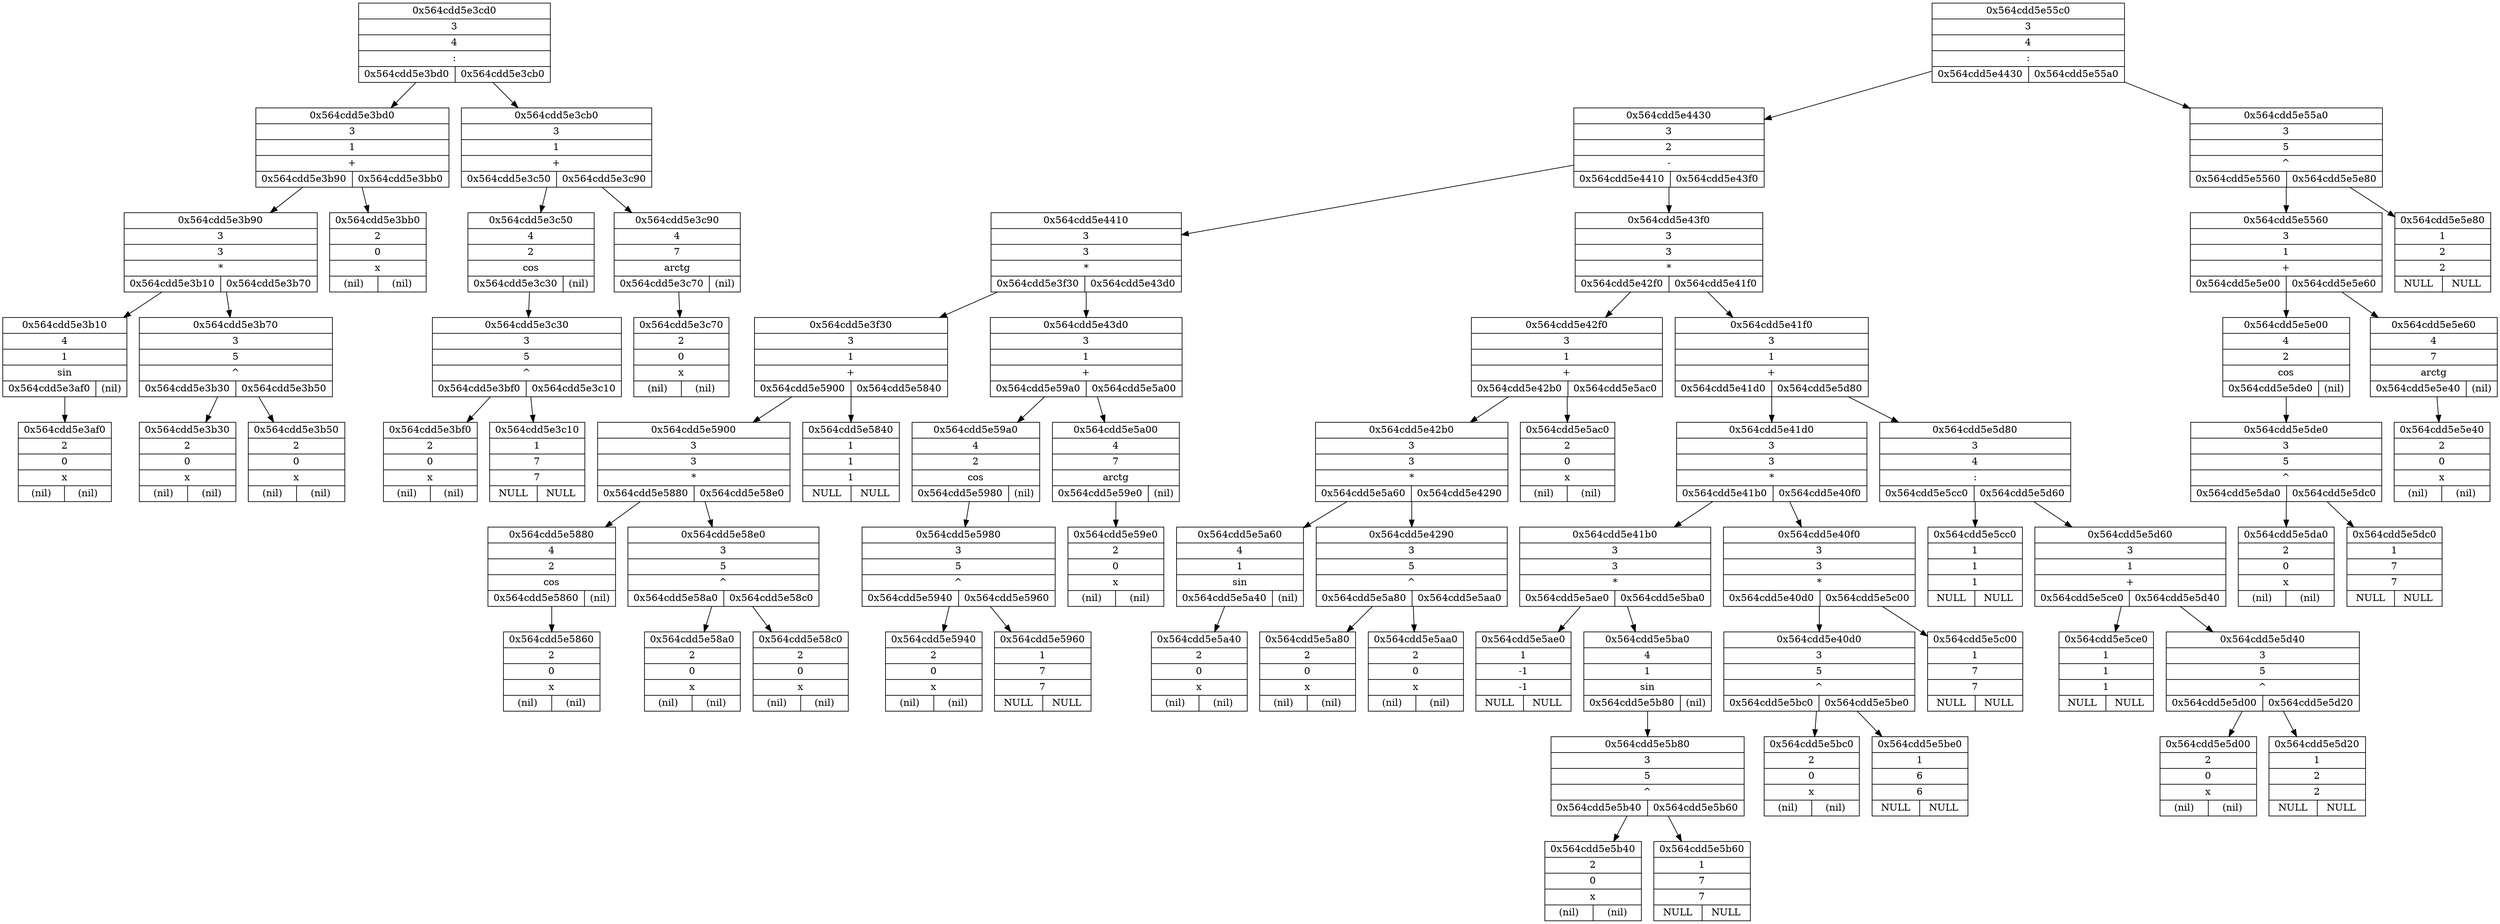 digraph G{
rankdir=HR;
node0x564cdd5e3cd0 [shape=record, label = " {0x564cdd5e3cd0 | 3 | 4 |  :|{0x564cdd5e3bd0 | 0x564cdd5e3cb0}}", rang = 0]
node0x564cdd5e3bd0 [shape=record, label = " {0x564cdd5e3bd0 | 3 | 1 |  +|{0x564cdd5e3b90 | 0x564cdd5e3bb0}}", rang = 1]
node0x564cdd5e3b90 [shape=record, label = " {0x564cdd5e3b90 | 3 | 3 |  *|{0x564cdd5e3b10 | 0x564cdd5e3b70}}", rang = 2]
node0x564cdd5e3b10 [shape=record, label = " {0x564cdd5e3b10 | 4 | 1 | sin|{0x564cdd5e3af0 | (nil)}}", rang = 3]
node0x564cdd5e3af0 [shape=record, label = " {0x564cdd5e3af0 | 2 | 0 |  x|{(nil) | (nil)}}", rang = 4]
node0x564cdd5e3b70 [shape=record, label = " {0x564cdd5e3b70 | 3 | 5 |  ^|{0x564cdd5e3b30 | 0x564cdd5e3b50}}", rang = 3]
node0x564cdd5e3b30 [shape=record, label = " {0x564cdd5e3b30 | 2 | 0 |  x|{(nil) | (nil)}}", rang = 4]
node0x564cdd5e3b50 [shape=record, label = " {0x564cdd5e3b50 | 2 | 0 |  x|{(nil) | (nil)}}", rang = 4]
node0x564cdd5e3bb0 [shape=record, label = " {0x564cdd5e3bb0 | 2 | 0 |  x|{(nil) | (nil)}}", rang = 2]
node0x564cdd5e3cb0 [shape=record, label = " {0x564cdd5e3cb0 | 3 | 1 |  +|{0x564cdd5e3c50 | 0x564cdd5e3c90}}", rang = 1]
node0x564cdd5e3c50 [shape=record, label = " {0x564cdd5e3c50 | 4 | 2 | cos|{0x564cdd5e3c30 | (nil)}}", rang = 2]
node0x564cdd5e3c30 [shape=record, label = " {0x564cdd5e3c30 | 3 | 5 |  ^|{0x564cdd5e3bf0 | 0x564cdd5e3c10}}", rang = 3]
node0x564cdd5e3bf0 [shape=record, label = " {0x564cdd5e3bf0 | 2 | 0 |  x|{(nil) | (nil)}}", rang = 4]
node0x564cdd5e3c10 [shape=record, label = " {0x564cdd5e3c10 | 1 | 7 |  7|{NULL | NULL}}", rang = 4]
node0x564cdd5e3c90 [shape=record, label = " {0x564cdd5e3c90 | 4 | 7 | arctg|{0x564cdd5e3c70 | (nil)}}", rang = 2]
node0x564cdd5e3c70 [shape=record, label = " {0x564cdd5e3c70 | 2 | 0 |  x|{(nil) | (nil)}}", rang = 3]
node0x564cdd5e55c0 [shape=record, label = " {0x564cdd5e55c0 | 3 | 4 |  :|{0x564cdd5e4430 | 0x564cdd5e55a0}}", rang = 0]
node0x564cdd5e4430 [shape=record, label = " {0x564cdd5e4430 | 3 | 2 |  -|{0x564cdd5e4410 | 0x564cdd5e43f0}}", rang = 1]
node0x564cdd5e4410 [shape=record, label = " {0x564cdd5e4410 | 3 | 3 |  *|{0x564cdd5e3f30 | 0x564cdd5e43d0}}", rang = 2]
node0x564cdd5e3f30 [shape=record, label = " {0x564cdd5e3f30 | 3 | 1 |  +|{0x564cdd5e5900 | 0x564cdd5e5840}}", rang = 3]
node0x564cdd5e5900 [shape=record, label = " {0x564cdd5e5900 | 3 | 3 |  *|{0x564cdd5e5880 | 0x564cdd5e58e0}}", rang = 4]
node0x564cdd5e5880 [shape=record, label = " {0x564cdd5e5880 | 4 | 2 | cos|{0x564cdd5e5860 | (nil)}}", rang = 5]
node0x564cdd5e5860 [shape=record, label = " {0x564cdd5e5860 | 2 | 0 |  x|{(nil) | (nil)}}", rang = 6]
node0x564cdd5e58e0 [shape=record, label = " {0x564cdd5e58e0 | 3 | 5 |  ^|{0x564cdd5e58a0 | 0x564cdd5e58c0}}", rang = 5]
node0x564cdd5e58a0 [shape=record, label = " {0x564cdd5e58a0 | 2 | 0 |  x|{(nil) | (nil)}}", rang = 6]
node0x564cdd5e58c0 [shape=record, label = " {0x564cdd5e58c0 | 2 | 0 |  x|{(nil) | (nil)}}", rang = 6]
node0x564cdd5e5840 [shape=record, label = " {0x564cdd5e5840 | 1 | 1 |  1|{NULL | NULL}}", rang = 4]
node0x564cdd5e43d0 [shape=record, label = " {0x564cdd5e43d0 | 3 | 1 |  +|{0x564cdd5e59a0 | 0x564cdd5e5a00}}", rang = 3]
node0x564cdd5e59a0 [shape=record, label = " {0x564cdd5e59a0 | 4 | 2 | cos|{0x564cdd5e5980 | (nil)}}", rang = 4]
node0x564cdd5e5980 [shape=record, label = " {0x564cdd5e5980 | 3 | 5 |  ^|{0x564cdd5e5940 | 0x564cdd5e5960}}", rang = 5]
node0x564cdd5e5940 [shape=record, label = " {0x564cdd5e5940 | 2 | 0 |  x|{(nil) | (nil)}}", rang = 6]
node0x564cdd5e5960 [shape=record, label = " {0x564cdd5e5960 | 1 | 7 |  7|{NULL | NULL}}", rang = 6]
node0x564cdd5e5a00 [shape=record, label = " {0x564cdd5e5a00 | 4 | 7 | arctg|{0x564cdd5e59e0 | (nil)}}", rang = 4]
node0x564cdd5e59e0 [shape=record, label = " {0x564cdd5e59e0 | 2 | 0 |  x|{(nil) | (nil)}}", rang = 5]
node0x564cdd5e43f0 [shape=record, label = " {0x564cdd5e43f0 | 3 | 3 |  *|{0x564cdd5e42f0 | 0x564cdd5e41f0}}", rang = 2]
node0x564cdd5e42f0 [shape=record, label = " {0x564cdd5e42f0 | 3 | 1 |  +|{0x564cdd5e42b0 | 0x564cdd5e5ac0}}", rang = 3]
node0x564cdd5e42b0 [shape=record, label = " {0x564cdd5e42b0 | 3 | 3 |  *|{0x564cdd5e5a60 | 0x564cdd5e4290}}", rang = 4]
node0x564cdd5e5a60 [shape=record, label = " {0x564cdd5e5a60 | 4 | 1 | sin|{0x564cdd5e5a40 | (nil)}}", rang = 5]
node0x564cdd5e5a40 [shape=record, label = " {0x564cdd5e5a40 | 2 | 0 |  x|{(nil) | (nil)}}", rang = 6]
node0x564cdd5e4290 [shape=record, label = " {0x564cdd5e4290 | 3 | 5 |  ^|{0x564cdd5e5a80 | 0x564cdd5e5aa0}}", rang = 5]
node0x564cdd5e5a80 [shape=record, label = " {0x564cdd5e5a80 | 2 | 0 |  x|{(nil) | (nil)}}", rang = 6]
node0x564cdd5e5aa0 [shape=record, label = " {0x564cdd5e5aa0 | 2 | 0 |  x|{(nil) | (nil)}}", rang = 6]
node0x564cdd5e5ac0 [shape=record, label = " {0x564cdd5e5ac0 | 2 | 0 |  x|{(nil) | (nil)}}", rang = 4]
node0x564cdd5e41f0 [shape=record, label = " {0x564cdd5e41f0 | 3 | 1 |  +|{0x564cdd5e41d0 | 0x564cdd5e5d80}}", rang = 3]
node0x564cdd5e41d0 [shape=record, label = " {0x564cdd5e41d0 | 3 | 3 |  *|{0x564cdd5e41b0 | 0x564cdd5e40f0}}", rang = 4]
node0x564cdd5e41b0 [shape=record, label = " {0x564cdd5e41b0 | 3 | 3 |  *|{0x564cdd5e5ae0 | 0x564cdd5e5ba0}}", rang = 5]
node0x564cdd5e5ae0 [shape=record, label = " {0x564cdd5e5ae0 | 1 | -1 |  -1|{NULL | NULL}}", rang = 6]
node0x564cdd5e5ba0 [shape=record, label = " {0x564cdd5e5ba0 | 4 | 1 | sin|{0x564cdd5e5b80 | (nil)}}", rang = 6]
node0x564cdd5e5b80 [shape=record, label = " {0x564cdd5e5b80 | 3 | 5 |  ^|{0x564cdd5e5b40 | 0x564cdd5e5b60}}", rang = 7]
node0x564cdd5e5b40 [shape=record, label = " {0x564cdd5e5b40 | 2 | 0 |  x|{(nil) | (nil)}}", rang = 8]
node0x564cdd5e5b60 [shape=record, label = " {0x564cdd5e5b60 | 1 | 7 |  7|{NULL | NULL}}", rang = 8]
node0x564cdd5e40f0 [shape=record, label = " {0x564cdd5e40f0 | 3 | 3 |  *|{0x564cdd5e40d0 | 0x564cdd5e5c00}}", rang = 5]
node0x564cdd5e40d0 [shape=record, label = " {0x564cdd5e40d0 | 3 | 5 |  ^|{0x564cdd5e5bc0 | 0x564cdd5e5be0}}", rang = 6]
node0x564cdd5e5bc0 [shape=record, label = " {0x564cdd5e5bc0 | 2 | 0 |  x|{(nil) | (nil)}}", rang = 7]
node0x564cdd5e5be0 [shape=record, label = " {0x564cdd5e5be0 | 1 | 6 |  6|{NULL | NULL}}", rang = 7]
node0x564cdd5e5c00 [shape=record, label = " {0x564cdd5e5c00 | 1 | 7 |  7|{NULL | NULL}}", rang = 6]
node0x564cdd5e5d80 [shape=record, label = " {0x564cdd5e5d80 | 3 | 4 |  :|{0x564cdd5e5cc0 | 0x564cdd5e5d60}}", rang = 4]
node0x564cdd5e5cc0 [shape=record, label = " {0x564cdd5e5cc0 | 1 | 1 |  1|{NULL | NULL}}", rang = 5]
node0x564cdd5e5d60 [shape=record, label = " {0x564cdd5e5d60 | 3 | 1 |  +|{0x564cdd5e5ce0 | 0x564cdd5e5d40}}", rang = 5]
node0x564cdd5e5ce0 [shape=record, label = " {0x564cdd5e5ce0 | 1 | 1 |  1|{NULL | NULL}}", rang = 6]
node0x564cdd5e5d40 [shape=record, label = " {0x564cdd5e5d40 | 3 | 5 |  ^|{0x564cdd5e5d00 | 0x564cdd5e5d20}}", rang = 6]
node0x564cdd5e5d00 [shape=record, label = " {0x564cdd5e5d00 | 2 | 0 |  x|{(nil) | (nil)}}", rang = 7]
node0x564cdd5e5d20 [shape=record, label = " {0x564cdd5e5d20 | 1 | 2 |  2|{NULL | NULL}}", rang = 7]
node0x564cdd5e55a0 [shape=record, label = " {0x564cdd5e55a0 | 3 | 5 |  ^|{0x564cdd5e5560 | 0x564cdd5e5e80}}", rang = 1]
node0x564cdd5e5560 [shape=record, label = " {0x564cdd5e5560 | 3 | 1 |  +|{0x564cdd5e5e00 | 0x564cdd5e5e60}}", rang = 2]
node0x564cdd5e5e00 [shape=record, label = " {0x564cdd5e5e00 | 4 | 2 | cos|{0x564cdd5e5de0 | (nil)}}", rang = 3]
node0x564cdd5e5de0 [shape=record, label = " {0x564cdd5e5de0 | 3 | 5 |  ^|{0x564cdd5e5da0 | 0x564cdd5e5dc0}}", rang = 4]
node0x564cdd5e5da0 [shape=record, label = " {0x564cdd5e5da0 | 2 | 0 |  x|{(nil) | (nil)}}", rang = 5]
node0x564cdd5e5dc0 [shape=record, label = " {0x564cdd5e5dc0 | 1 | 7 |  7|{NULL | NULL}}", rang = 5]
node0x564cdd5e5e60 [shape=record, label = " {0x564cdd5e5e60 | 4 | 7 | arctg|{0x564cdd5e5e40 | (nil)}}", rang = 3]
node0x564cdd5e5e40 [shape=record, label = " {0x564cdd5e5e40 | 2 | 0 |  x|{(nil) | (nil)}}", rang = 4]
node0x564cdd5e5e80 [shape=record, label = " {0x564cdd5e5e80 | 1 | 2 |  2|{NULL | NULL}}", rang = 2]
node0x564cdd5e3cd0 -> node0x564cdd5e3bd0
node0x564cdd5e3cd0 -> node0x564cdd5e3cb0
node0x564cdd5e3bd0 -> node0x564cdd5e3b90
node0x564cdd5e3bd0 -> node0x564cdd5e3bb0
node0x564cdd5e3b90 -> node0x564cdd5e3b10
node0x564cdd5e3b90 -> node0x564cdd5e3b70
node0x564cdd5e3b10 -> node0x564cdd5e3af0
node0x564cdd5e3b70 -> node0x564cdd5e3b30
node0x564cdd5e3b70 -> node0x564cdd5e3b50
node0x564cdd5e3cb0 -> node0x564cdd5e3c50
node0x564cdd5e3cb0 -> node0x564cdd5e3c90
node0x564cdd5e3c50 -> node0x564cdd5e3c30
node0x564cdd5e3c30 -> node0x564cdd5e3bf0
node0x564cdd5e3c30 -> node0x564cdd5e3c10
node0x564cdd5e3c90 -> node0x564cdd5e3c70
node0x564cdd5e55c0 -> node0x564cdd5e4430
node0x564cdd5e55c0 -> node0x564cdd5e55a0
node0x564cdd5e4430 -> node0x564cdd5e4410
node0x564cdd5e4430 -> node0x564cdd5e43f0
node0x564cdd5e4410 -> node0x564cdd5e3f30
node0x564cdd5e4410 -> node0x564cdd5e43d0
node0x564cdd5e3f30 -> node0x564cdd5e5900
node0x564cdd5e3f30 -> node0x564cdd5e5840
node0x564cdd5e5900 -> node0x564cdd5e5880
node0x564cdd5e5900 -> node0x564cdd5e58e0
node0x564cdd5e5880 -> node0x564cdd5e5860
node0x564cdd5e58e0 -> node0x564cdd5e58a0
node0x564cdd5e58e0 -> node0x564cdd5e58c0
node0x564cdd5e43d0 -> node0x564cdd5e59a0
node0x564cdd5e43d0 -> node0x564cdd5e5a00
node0x564cdd5e59a0 -> node0x564cdd5e5980
node0x564cdd5e5980 -> node0x564cdd5e5940
node0x564cdd5e5980 -> node0x564cdd5e5960
node0x564cdd5e5a00 -> node0x564cdd5e59e0
node0x564cdd5e43f0 -> node0x564cdd5e42f0
node0x564cdd5e43f0 -> node0x564cdd5e41f0
node0x564cdd5e42f0 -> node0x564cdd5e42b0
node0x564cdd5e42f0 -> node0x564cdd5e5ac0
node0x564cdd5e42b0 -> node0x564cdd5e5a60
node0x564cdd5e42b0 -> node0x564cdd5e4290
node0x564cdd5e5a60 -> node0x564cdd5e5a40
node0x564cdd5e4290 -> node0x564cdd5e5a80
node0x564cdd5e4290 -> node0x564cdd5e5aa0
node0x564cdd5e41f0 -> node0x564cdd5e41d0
node0x564cdd5e41f0 -> node0x564cdd5e5d80
node0x564cdd5e41d0 -> node0x564cdd5e41b0
node0x564cdd5e41d0 -> node0x564cdd5e40f0
node0x564cdd5e41b0 -> node0x564cdd5e5ae0
node0x564cdd5e41b0 -> node0x564cdd5e5ba0
node0x564cdd5e5ba0 -> node0x564cdd5e5b80
node0x564cdd5e5b80 -> node0x564cdd5e5b40
node0x564cdd5e5b80 -> node0x564cdd5e5b60
node0x564cdd5e40f0 -> node0x564cdd5e40d0
node0x564cdd5e40f0 -> node0x564cdd5e5c00
node0x564cdd5e40d0 -> node0x564cdd5e5bc0
node0x564cdd5e40d0 -> node0x564cdd5e5be0
node0x564cdd5e5d80 -> node0x564cdd5e5cc0
node0x564cdd5e5d80 -> node0x564cdd5e5d60
node0x564cdd5e5d60 -> node0x564cdd5e5ce0
node0x564cdd5e5d60 -> node0x564cdd5e5d40
node0x564cdd5e5d40 -> node0x564cdd5e5d00
node0x564cdd5e5d40 -> node0x564cdd5e5d20
node0x564cdd5e55a0 -> node0x564cdd5e5560
node0x564cdd5e55a0 -> node0x564cdd5e5e80
node0x564cdd5e5560 -> node0x564cdd5e5e00
node0x564cdd5e5560 -> node0x564cdd5e5e60
node0x564cdd5e5e00 -> node0x564cdd5e5de0
node0x564cdd5e5de0 -> node0x564cdd5e5da0
node0x564cdd5e5de0 -> node0x564cdd5e5dc0
node0x564cdd5e5e60 -> node0x564cdd5e5e40
}